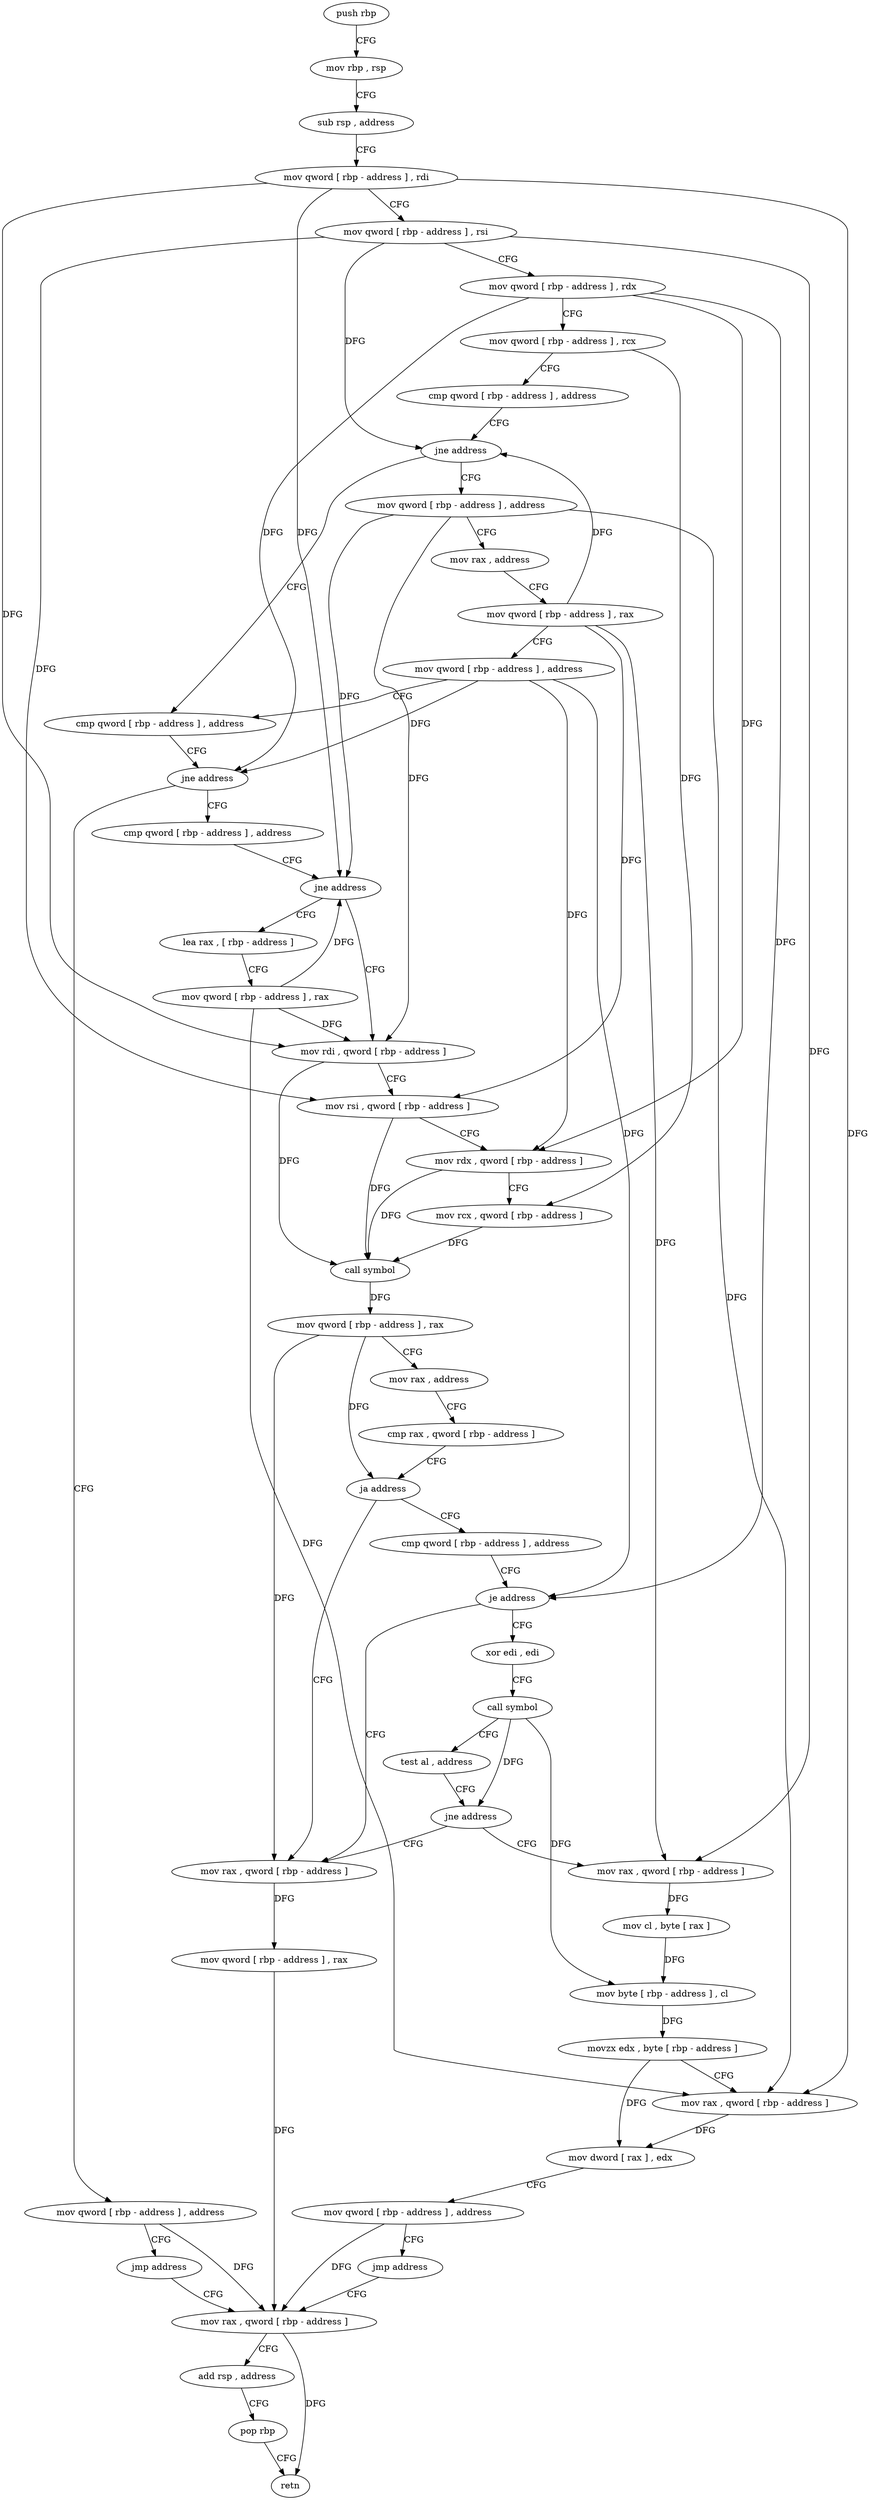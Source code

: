 digraph "func" {
"4243104" [label = "push rbp" ]
"4243105" [label = "mov rbp , rsp" ]
"4243108" [label = "sub rsp , address" ]
"4243112" [label = "mov qword [ rbp - address ] , rdi" ]
"4243116" [label = "mov qword [ rbp - address ] , rsi" ]
"4243120" [label = "mov qword [ rbp - address ] , rdx" ]
"4243124" [label = "mov qword [ rbp - address ] , rcx" ]
"4243128" [label = "cmp qword [ rbp - address ] , address" ]
"4243133" [label = "jne address" ]
"4243169" [label = "cmp qword [ rbp - address ] , address" ]
"4243139" [label = "mov qword [ rbp - address ] , address" ]
"4243174" [label = "jne address" ]
"4243193" [label = "cmp qword [ rbp - address ] , address" ]
"4243180" [label = "mov qword [ rbp - address ] , address" ]
"4243147" [label = "mov rax , address" ]
"4243157" [label = "mov qword [ rbp - address ] , rax" ]
"4243161" [label = "mov qword [ rbp - address ] , address" ]
"4243198" [label = "jne address" ]
"4243212" [label = "mov rdi , qword [ rbp - address ]" ]
"4243204" [label = "lea rax , [ rbp - address ]" ]
"4243188" [label = "jmp address" ]
"4243320" [label = "mov rax , qword [ rbp - address ]" ]
"4243216" [label = "mov rsi , qword [ rbp - address ]" ]
"4243220" [label = "mov rdx , qword [ rbp - address ]" ]
"4243224" [label = "mov rcx , qword [ rbp - address ]" ]
"4243228" [label = "call symbol" ]
"4243233" [label = "mov qword [ rbp - address ] , rax" ]
"4243237" [label = "mov rax , address" ]
"4243244" [label = "cmp rax , qword [ rbp - address ]" ]
"4243248" [label = "ja address" ]
"4243312" [label = "mov rax , qword [ rbp - address ]" ]
"4243254" [label = "cmp qword [ rbp - address ] , address" ]
"4243208" [label = "mov qword [ rbp - address ] , rax" ]
"4243324" [label = "add rsp , address" ]
"4243328" [label = "pop rbp" ]
"4243329" [label = "retn" ]
"4243316" [label = "mov qword [ rbp - address ] , rax" ]
"4243259" [label = "je address" ]
"4243265" [label = "xor edi , edi" ]
"4243267" [label = "call symbol" ]
"4243272" [label = "test al , address" ]
"4243274" [label = "jne address" ]
"4243280" [label = "mov rax , qword [ rbp - address ]" ]
"4243284" [label = "mov cl , byte [ rax ]" ]
"4243286" [label = "mov byte [ rbp - address ] , cl" ]
"4243289" [label = "movzx edx , byte [ rbp - address ]" ]
"4243293" [label = "mov rax , qword [ rbp - address ]" ]
"4243297" [label = "mov dword [ rax ] , edx" ]
"4243299" [label = "mov qword [ rbp - address ] , address" ]
"4243307" [label = "jmp address" ]
"4243104" -> "4243105" [ label = "CFG" ]
"4243105" -> "4243108" [ label = "CFG" ]
"4243108" -> "4243112" [ label = "CFG" ]
"4243112" -> "4243116" [ label = "CFG" ]
"4243112" -> "4243198" [ label = "DFG" ]
"4243112" -> "4243212" [ label = "DFG" ]
"4243112" -> "4243293" [ label = "DFG" ]
"4243116" -> "4243120" [ label = "CFG" ]
"4243116" -> "4243133" [ label = "DFG" ]
"4243116" -> "4243216" [ label = "DFG" ]
"4243116" -> "4243280" [ label = "DFG" ]
"4243120" -> "4243124" [ label = "CFG" ]
"4243120" -> "4243174" [ label = "DFG" ]
"4243120" -> "4243220" [ label = "DFG" ]
"4243120" -> "4243259" [ label = "DFG" ]
"4243124" -> "4243128" [ label = "CFG" ]
"4243124" -> "4243224" [ label = "DFG" ]
"4243128" -> "4243133" [ label = "CFG" ]
"4243133" -> "4243169" [ label = "CFG" ]
"4243133" -> "4243139" [ label = "CFG" ]
"4243169" -> "4243174" [ label = "CFG" ]
"4243139" -> "4243147" [ label = "CFG" ]
"4243139" -> "4243198" [ label = "DFG" ]
"4243139" -> "4243212" [ label = "DFG" ]
"4243139" -> "4243293" [ label = "DFG" ]
"4243174" -> "4243193" [ label = "CFG" ]
"4243174" -> "4243180" [ label = "CFG" ]
"4243193" -> "4243198" [ label = "CFG" ]
"4243180" -> "4243188" [ label = "CFG" ]
"4243180" -> "4243320" [ label = "DFG" ]
"4243147" -> "4243157" [ label = "CFG" ]
"4243157" -> "4243161" [ label = "CFG" ]
"4243157" -> "4243133" [ label = "DFG" ]
"4243157" -> "4243216" [ label = "DFG" ]
"4243157" -> "4243280" [ label = "DFG" ]
"4243161" -> "4243169" [ label = "CFG" ]
"4243161" -> "4243174" [ label = "DFG" ]
"4243161" -> "4243220" [ label = "DFG" ]
"4243161" -> "4243259" [ label = "DFG" ]
"4243198" -> "4243212" [ label = "CFG" ]
"4243198" -> "4243204" [ label = "CFG" ]
"4243212" -> "4243216" [ label = "CFG" ]
"4243212" -> "4243228" [ label = "DFG" ]
"4243204" -> "4243208" [ label = "CFG" ]
"4243188" -> "4243320" [ label = "CFG" ]
"4243320" -> "4243324" [ label = "CFG" ]
"4243320" -> "4243329" [ label = "DFG" ]
"4243216" -> "4243220" [ label = "CFG" ]
"4243216" -> "4243228" [ label = "DFG" ]
"4243220" -> "4243224" [ label = "CFG" ]
"4243220" -> "4243228" [ label = "DFG" ]
"4243224" -> "4243228" [ label = "DFG" ]
"4243228" -> "4243233" [ label = "DFG" ]
"4243233" -> "4243237" [ label = "CFG" ]
"4243233" -> "4243248" [ label = "DFG" ]
"4243233" -> "4243312" [ label = "DFG" ]
"4243237" -> "4243244" [ label = "CFG" ]
"4243244" -> "4243248" [ label = "CFG" ]
"4243248" -> "4243312" [ label = "CFG" ]
"4243248" -> "4243254" [ label = "CFG" ]
"4243312" -> "4243316" [ label = "DFG" ]
"4243254" -> "4243259" [ label = "CFG" ]
"4243208" -> "4243212" [ label = "DFG" ]
"4243208" -> "4243198" [ label = "DFG" ]
"4243208" -> "4243293" [ label = "DFG" ]
"4243324" -> "4243328" [ label = "CFG" ]
"4243328" -> "4243329" [ label = "CFG" ]
"4243316" -> "4243320" [ label = "DFG" ]
"4243259" -> "4243312" [ label = "CFG" ]
"4243259" -> "4243265" [ label = "CFG" ]
"4243265" -> "4243267" [ label = "CFG" ]
"4243267" -> "4243272" [ label = "CFG" ]
"4243267" -> "4243274" [ label = "DFG" ]
"4243267" -> "4243286" [ label = "DFG" ]
"4243272" -> "4243274" [ label = "CFG" ]
"4243274" -> "4243312" [ label = "CFG" ]
"4243274" -> "4243280" [ label = "CFG" ]
"4243280" -> "4243284" [ label = "DFG" ]
"4243284" -> "4243286" [ label = "DFG" ]
"4243286" -> "4243289" [ label = "DFG" ]
"4243289" -> "4243293" [ label = "CFG" ]
"4243289" -> "4243297" [ label = "DFG" ]
"4243293" -> "4243297" [ label = "DFG" ]
"4243297" -> "4243299" [ label = "CFG" ]
"4243299" -> "4243307" [ label = "CFG" ]
"4243299" -> "4243320" [ label = "DFG" ]
"4243307" -> "4243320" [ label = "CFG" ]
}

